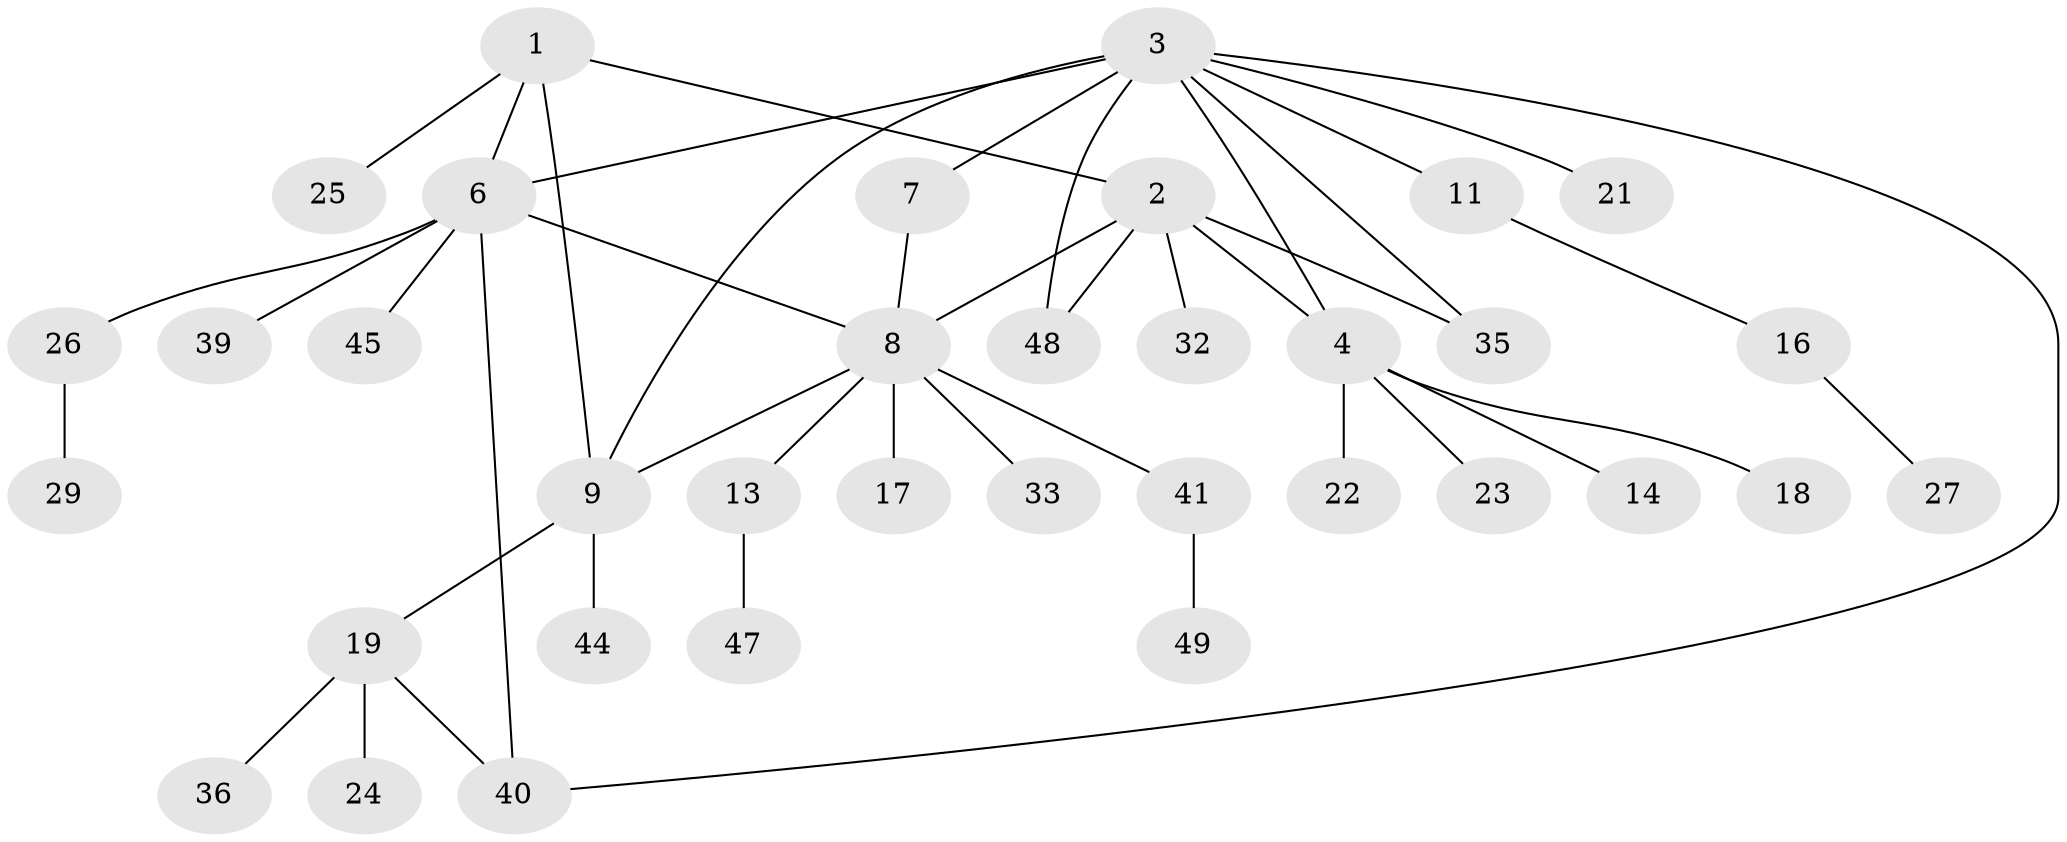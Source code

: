 // Generated by graph-tools (version 1.1) at 2025/52/02/27/25 19:52:14]
// undirected, 35 vertices, 43 edges
graph export_dot {
graph [start="1"]
  node [color=gray90,style=filled];
  1 [super="+15"];
  2 [super="+38"];
  3 [super="+5"];
  4 [super="+12"];
  6 [super="+43"];
  7;
  8 [super="+42"];
  9 [super="+10"];
  11 [super="+30"];
  13 [super="+28"];
  14;
  16 [super="+34"];
  17;
  18;
  19 [super="+20"];
  21;
  22;
  23;
  24;
  25;
  26 [super="+31"];
  27;
  29;
  32;
  33 [super="+37"];
  35;
  36;
  39;
  40 [super="+46"];
  41;
  44;
  45;
  47;
  48;
  49;
  1 -- 2;
  1 -- 6;
  1 -- 25;
  1 -- 9;
  2 -- 4;
  2 -- 8;
  2 -- 32;
  2 -- 35;
  2 -- 48;
  3 -- 4;
  3 -- 7;
  3 -- 9 [weight=2];
  3 -- 11;
  3 -- 21;
  3 -- 35;
  3 -- 40;
  3 -- 48;
  3 -- 6;
  4 -- 18;
  4 -- 22;
  4 -- 14;
  4 -- 23;
  6 -- 8;
  6 -- 26;
  6 -- 39;
  6 -- 40;
  6 -- 45;
  7 -- 8;
  8 -- 13;
  8 -- 17;
  8 -- 33;
  8 -- 41;
  8 -- 9;
  9 -- 19;
  9 -- 44;
  11 -- 16;
  13 -- 47;
  16 -- 27;
  19 -- 24;
  19 -- 36;
  19 -- 40;
  26 -- 29;
  41 -- 49;
}
